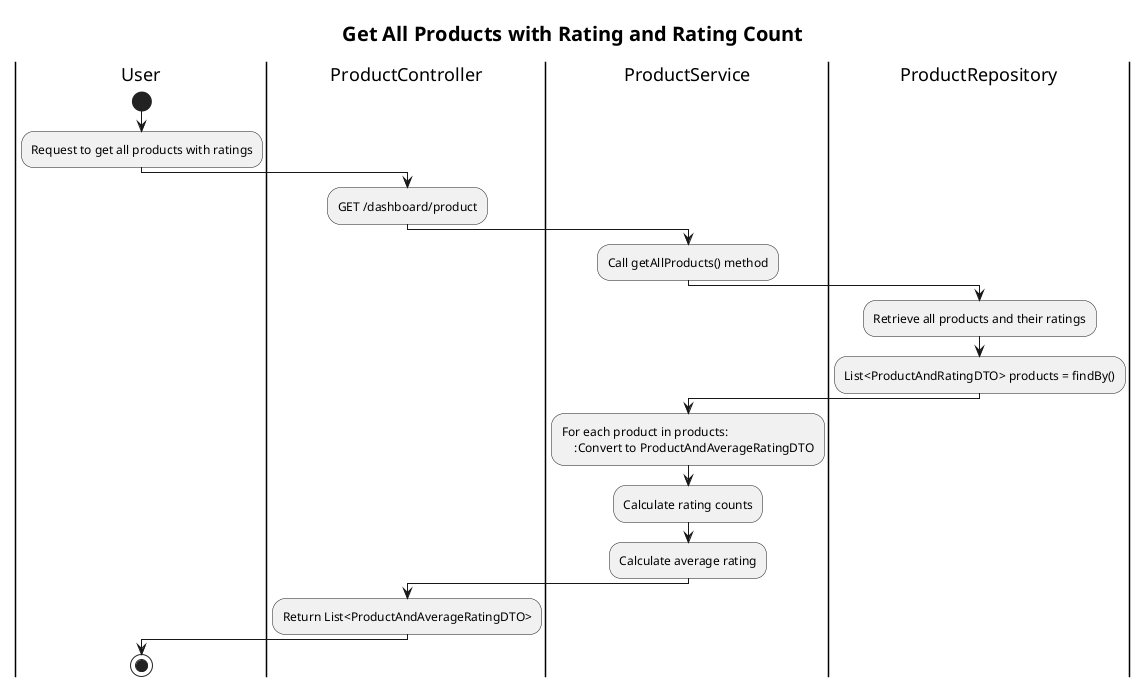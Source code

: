 @startuml
title <size:20>Get All Products with Rating and Rating Count</size>
|User|
start
:Request to get all products with ratings;

|ProductController|
:GET /dashboard/product;

|ProductService|
:Call getAllProducts() method;

|ProductRepository|
:Retrieve all products and their ratings;
:List<ProductAndRatingDTO> products = findBy();

|ProductService|
:For each product in products:
    :Convert to ProductAndAverageRatingDTO;
    :Calculate rating counts;
    :Calculate average rating;

|ProductController|
:Return List<ProductAndAverageRatingDTO>;

|User|
stop
@enduml
